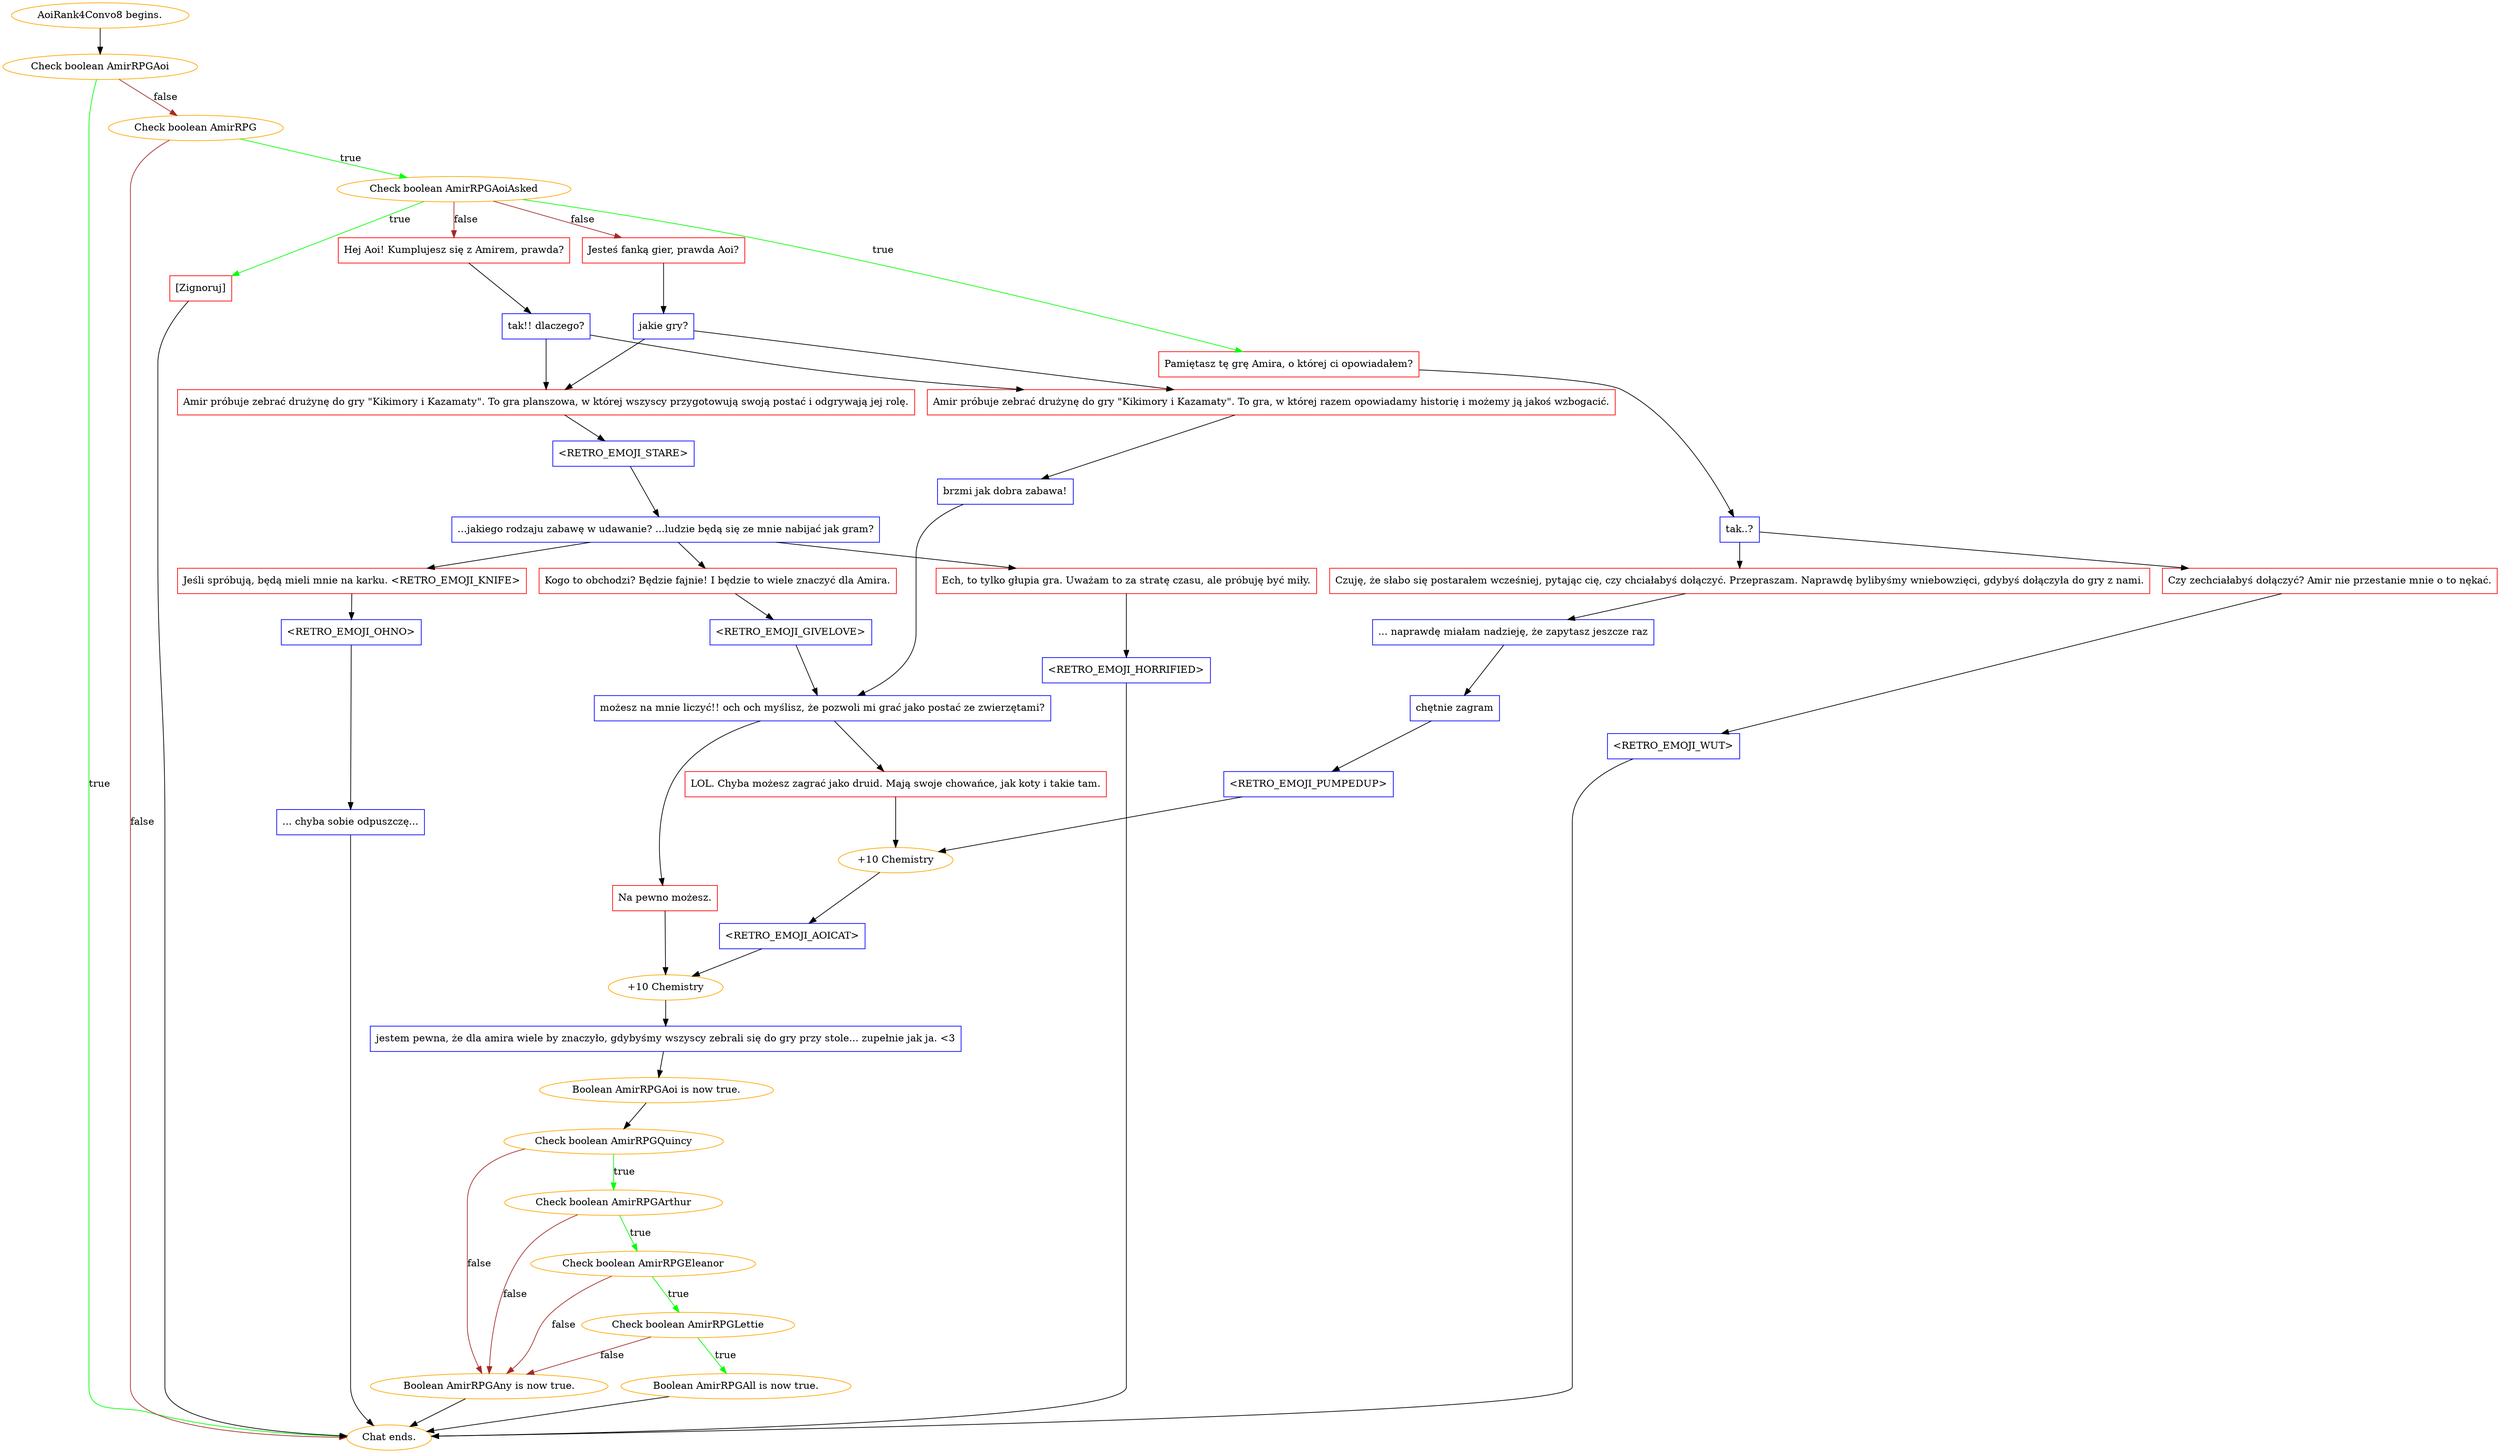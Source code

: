 digraph {
	"AoiRank4Convo8 begins." [color=orange];
		"AoiRank4Convo8 begins." -> j898937519;
	j898937519 [label="Check boolean AmirRPGAoi",color=orange];
		j898937519 -> "Chat ends." [label=true,color=green];
		j898937519 -> j3050584205 [label=false,color=brown];
	"Chat ends." [color=orange];
	j3050584205 [label="Check boolean AmirRPG",color=orange];
		j3050584205 -> j3798034211 [label=true,color=green];
		j3050584205 -> "Chat ends." [label=false,color=brown];
	j3798034211 [label="Check boolean AmirRPGAoiAsked",color=orange];
		j3798034211 -> j2789065947 [label=true,color=green];
		j3798034211 -> j3674632450 [label=true,color=green];
		j3798034211 -> j2995007222 [label=false,color=brown];
		j3798034211 -> j1764801975 [label=false,color=brown];
	j2789065947 [label="Pamiętasz tę grę Amira, o której ci opowiadałem?",shape=box,color=red];
		j2789065947 -> j3150169669;
	j3674632450 [label="[Zignoruj]",shape=box,color=red];
		j3674632450 -> "Chat ends.";
	j2995007222 [label="Hej Aoi! Kumplujesz się z Amirem, prawda?",shape=box,color=red];
		j2995007222 -> j1628907045;
	j1764801975 [label="Jesteś fanką gier, prawda Aoi?",shape=box,color=red];
		j1764801975 -> j1461604199;
	j3150169669 [label="tak..?",shape=box,color=blue];
		j3150169669 -> j2977380352;
		j3150169669 -> j3685083035;
	j1628907045 [label="tak!! dlaczego?",shape=box,color=blue];
		j1628907045 -> j4092210874;
		j1628907045 -> j1598327879;
	j1461604199 [label="jakie gry?",shape=box,color=blue];
		j1461604199 -> j4092210874;
		j1461604199 -> j1598327879;
	j2977380352 [label="Czuję, że słabo się postarałem wcześniej, pytając cię, czy chciałabyś dołączyć. Przepraszam. Naprawdę bylibyśmy wniebowzięci, gdybyś dołączyła do gry z nami.",shape=box,color=red];
		j2977380352 -> j1139057549;
	j3685083035 [label="Czy zechciałabyś dołączyć? Amir nie przestanie mnie o to nękać.",shape=box,color=red];
		j3685083035 -> j3957335874;
	j4092210874 [label="Amir próbuje zebrać drużynę do gry \"Kikimory i Kazamaty\". To gra planszowa, w której wszyscy przygotowują swoją postać i odgrywają jej rolę.",shape=box,color=red];
		j4092210874 -> j2816877816;
	j1598327879 [label="Amir próbuje zebrać drużynę do gry \"Kikimory i Kazamaty\". To gra, w której razem opowiadamy historię i możemy ją jakoś wzbogacić.",shape=box,color=red];
		j1598327879 -> j679616015;
	j1139057549 [label="... naprawdę miałam nadzieję, że zapytasz jeszcze raz",shape=box,color=blue];
		j1139057549 -> j3606655270;
	j3957335874 [label="<RETRO_EMOJI_WUT>",shape=box,color=blue];
		j3957335874 -> "Chat ends.";
	j2816877816 [label="<RETRO_EMOJI_STARE>",shape=box,color=blue];
		j2816877816 -> j1352311578;
	j679616015 [label="brzmi jak dobra zabawa!",shape=box,color=blue];
		j679616015 -> j102042408;
	j3606655270 [label="chętnie zagram",shape=box,color=blue];
		j3606655270 -> j2987931551;
	j1352311578 [label="...jakiego rodzaju zabawę w udawanie? ...ludzie będą się ze mnie nabijać jak gram?",shape=box,color=blue];
		j1352311578 -> j215631747;
		j1352311578 -> j2728053951;
		j1352311578 -> j3645439384;
	j102042408 [label="możesz na mnie liczyć!! och och myślisz, że pozwoli mi grać jako postać ze zwierzętami?",shape=box,color=blue];
		j102042408 -> j1682967910;
		j102042408 -> j448518310;
	j2987931551 [label="<RETRO_EMOJI_PUMPEDUP>",shape=box,color=blue];
		j2987931551 -> j633863738;
	j215631747 [label="Ech, to tylko głupia gra. Uważam to za stratę czasu, ale próbuję być miły.",shape=box,color=red];
		j215631747 -> j1160114699;
	j2728053951 [label="Jeśli spróbują, będą mieli mnie na karku. <RETRO_EMOJI_KNIFE>",shape=box,color=red];
		j2728053951 -> j3842052294;
	j3645439384 [label="Kogo to obchodzi? Będzie fajnie! I będzie to wiele znaczyć dla Amira.",shape=box,color=red];
		j3645439384 -> j2904824648;
	j1682967910 [label="LOL. Chyba możesz zagrać jako druid. Mają swoje chowańce, jak koty i takie tam.",shape=box,color=red];
		j1682967910 -> j633863738;
	j448518310 [label="Na pewno możesz.",shape=box,color=red];
		j448518310 -> j394811454;
	j633863738 [label="+10 Chemistry",color=orange];
		j633863738 -> j1872640492;
	j1160114699 [label="<RETRO_EMOJI_HORRIFIED>",shape=box,color=blue];
		j1160114699 -> "Chat ends.";
	j3842052294 [label="<RETRO_EMOJI_OHNO>",shape=box,color=blue];
		j3842052294 -> j2763779033;
	j2904824648 [label="<RETRO_EMOJI_GIVELOVE>",shape=box,color=blue];
		j2904824648 -> j102042408;
	j394811454 [label="+10 Chemistry",color=orange];
		j394811454 -> j2158936633;
	j1872640492 [label="<RETRO_EMOJI_AOICAT>",shape=box,color=blue];
		j1872640492 -> j394811454;
	j2763779033 [label="... chyba sobie odpuszczę...",shape=box,color=blue];
		j2763779033 -> "Chat ends.";
	j2158936633 [label="jestem pewna, że dla amira wiele by znaczyło, gdybyśmy wszyscy zebrali się do gry przy stole... zupełnie jak ja. <3",shape=box,color=blue];
		j2158936633 -> j2166522801;
	j2166522801 [label="Boolean AmirRPGAoi is now true.",color=orange];
		j2166522801 -> j1687186872;
	j1687186872 [label="Check boolean AmirRPGQuincy",color=orange];
		j1687186872 -> j2937353572 [label=true,color=green];
		j1687186872 -> j1992773596 [label=false,color=brown];
	j2937353572 [label="Check boolean AmirRPGArthur",color=orange];
		j2937353572 -> j1760217149 [label=true,color=green];
		j2937353572 -> j1992773596 [label=false,color=brown];
	j1992773596 [label="Boolean AmirRPGAny is now true.",color=orange];
		j1992773596 -> "Chat ends.";
	j1760217149 [label="Check boolean AmirRPGEleanor",color=orange];
		j1760217149 -> j2625085541 [label=true,color=green];
		j1760217149 -> j1992773596 [label=false,color=brown];
	j2625085541 [label="Check boolean AmirRPGLettie",color=orange];
		j2625085541 -> j2677000302 [label=true,color=green];
		j2625085541 -> j1992773596 [label=false,color=brown];
	j2677000302 [label="Boolean AmirRPGAll is now true.",color=orange];
		j2677000302 -> "Chat ends.";
}